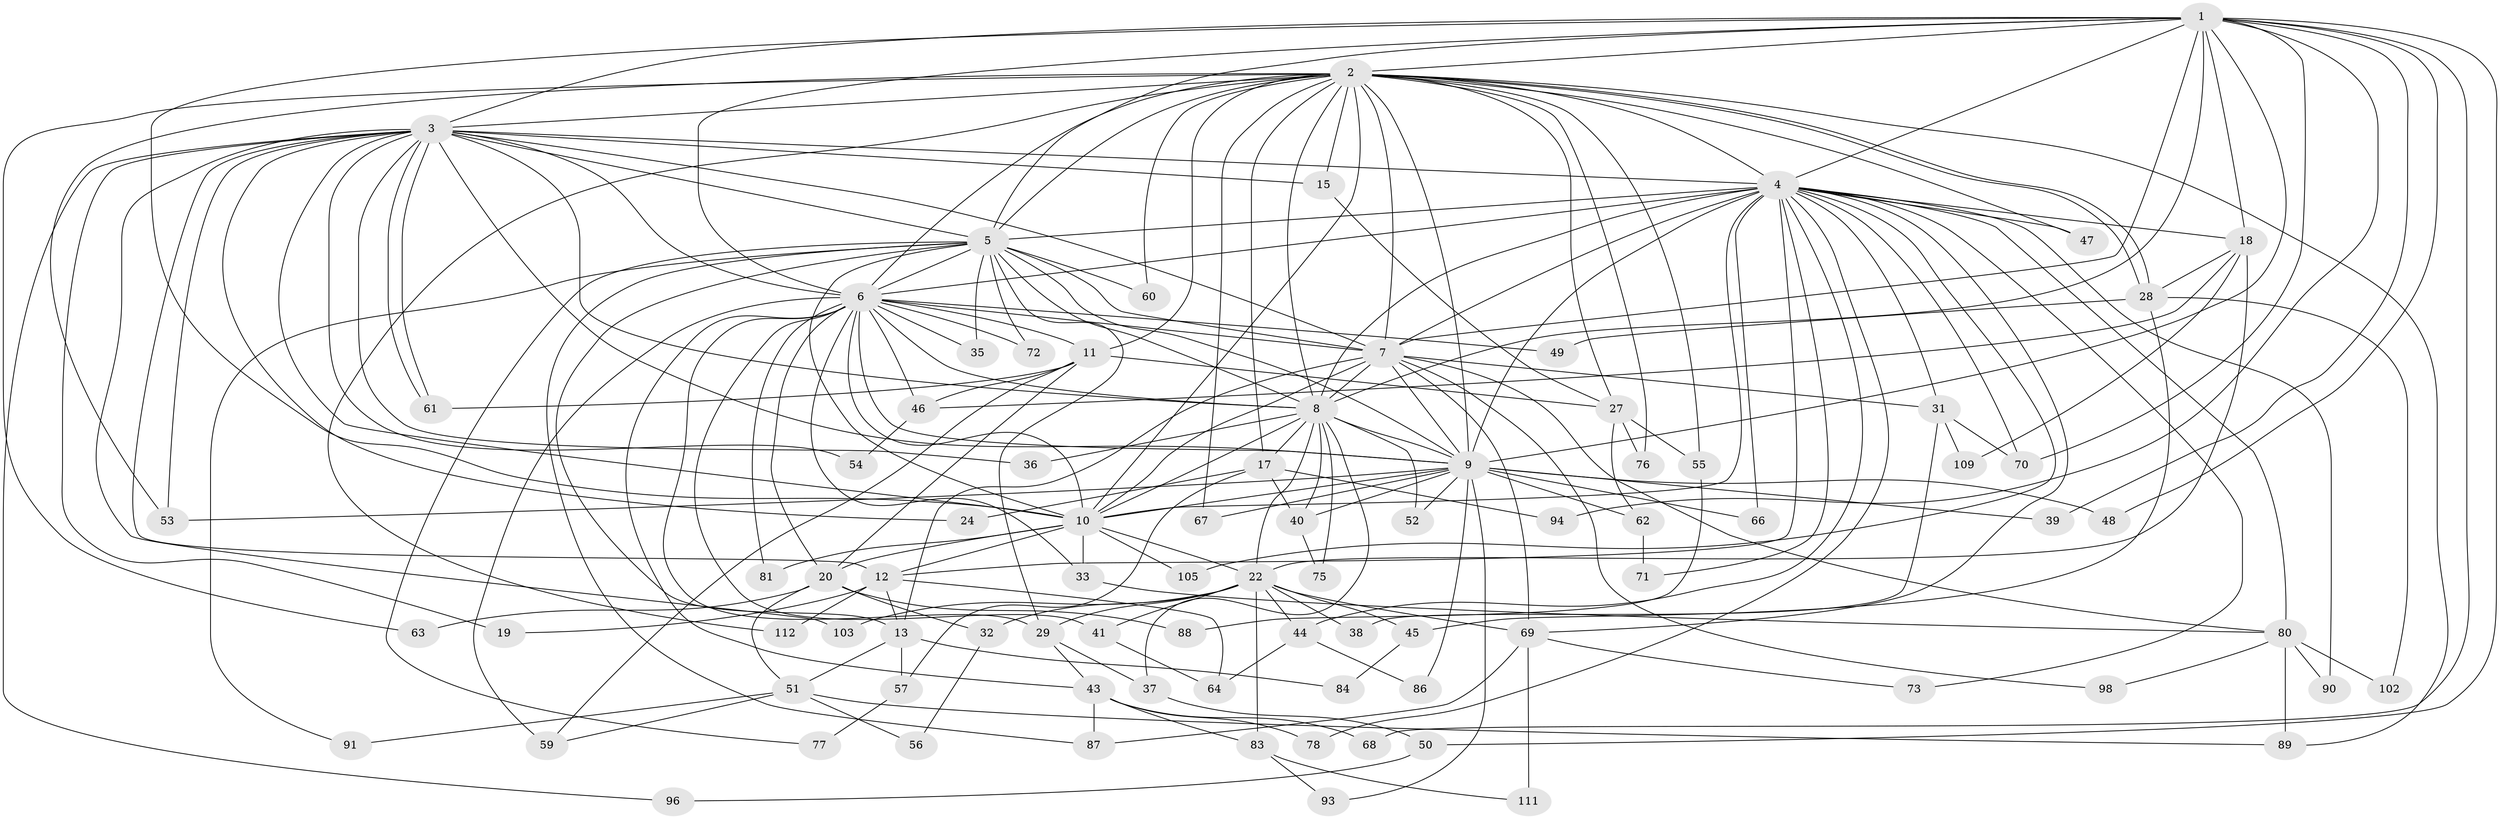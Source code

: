 // original degree distribution, {17: 0.008771929824561403, 26: 0.008771929824561403, 23: 0.017543859649122806, 19: 0.008771929824561403, 22: 0.008771929824561403, 15: 0.008771929824561403, 16: 0.017543859649122806, 20: 0.008771929824561403, 7: 0.03508771929824561, 6: 0.07017543859649122, 3: 0.21052631578947367, 4: 0.07017543859649122, 5: 0.008771929824561403, 2: 0.5087719298245614, 8: 0.008771929824561403}
// Generated by graph-tools (version 1.1) at 2025/11/02/27/25 16:11:03]
// undirected, 86 vertices, 215 edges
graph export_dot {
graph [start="1"]
  node [color=gray90,style=filled];
  1 [super="+107"];
  2 [super="+110"];
  3 [super="+26"];
  4 [super="+21"];
  5 [super="+23"];
  6 [super="+16"];
  7 [super="+95"];
  8 [super="+14"];
  9 [super="+25"];
  10 [super="+92"];
  11 [super="+114"];
  12;
  13 [super="+85"];
  15;
  17;
  18 [super="+99"];
  19;
  20 [super="+79"];
  22 [super="+30"];
  24;
  27 [super="+82"];
  28 [super="+34"];
  29 [super="+42"];
  31 [super="+101"];
  32;
  33;
  35;
  36;
  37;
  38;
  39;
  40 [super="+65"];
  41 [super="+58"];
  43 [super="+100"];
  44;
  45;
  46 [super="+104"];
  47;
  48;
  49;
  50;
  51 [super="+74"];
  52;
  53 [super="+106"];
  54;
  55;
  56;
  57;
  59;
  60;
  61;
  62;
  63;
  64 [super="+108"];
  66;
  67;
  68;
  69 [super="+97"];
  70;
  71;
  72;
  73;
  75;
  76;
  77;
  78;
  80 [super="+113"];
  81;
  83;
  84;
  86;
  87;
  88;
  89;
  90;
  91;
  93;
  94;
  96;
  98;
  102;
  103;
  105;
  109;
  111;
  112;
  1 -- 2;
  1 -- 3 [weight=2];
  1 -- 4;
  1 -- 5;
  1 -- 6;
  1 -- 7;
  1 -- 8;
  1 -- 9;
  1 -- 10;
  1 -- 18;
  1 -- 39;
  1 -- 48;
  1 -- 50;
  1 -- 68;
  1 -- 70;
  1 -- 94;
  2 -- 3;
  2 -- 4;
  2 -- 5 [weight=2];
  2 -- 6;
  2 -- 7;
  2 -- 8;
  2 -- 9;
  2 -- 10;
  2 -- 11;
  2 -- 15;
  2 -- 17;
  2 -- 27;
  2 -- 28 [weight=2];
  2 -- 28;
  2 -- 47;
  2 -- 55;
  2 -- 60;
  2 -- 63;
  2 -- 67;
  2 -- 76;
  2 -- 112;
  2 -- 89;
  2 -- 53;
  3 -- 4;
  3 -- 5;
  3 -- 6 [weight=2];
  3 -- 7 [weight=2];
  3 -- 8;
  3 -- 9;
  3 -- 10;
  3 -- 12;
  3 -- 15;
  3 -- 19;
  3 -- 24;
  3 -- 36;
  3 -- 53;
  3 -- 54;
  3 -- 61;
  3 -- 61;
  3 -- 96;
  3 -- 103;
  4 -- 5;
  4 -- 6;
  4 -- 7;
  4 -- 8 [weight=2];
  4 -- 9;
  4 -- 10 [weight=2];
  4 -- 18;
  4 -- 31;
  4 -- 44;
  4 -- 47;
  4 -- 66;
  4 -- 70;
  4 -- 71;
  4 -- 73;
  4 -- 78;
  4 -- 80;
  4 -- 90;
  4 -- 105;
  4 -- 69;
  4 -- 12;
  5 -- 6 [weight=2];
  5 -- 7;
  5 -- 8;
  5 -- 9;
  5 -- 10;
  5 -- 13;
  5 -- 29;
  5 -- 35;
  5 -- 60;
  5 -- 72;
  5 -- 77;
  5 -- 87;
  5 -- 91;
  6 -- 7;
  6 -- 8;
  6 -- 9;
  6 -- 10;
  6 -- 11;
  6 -- 33;
  6 -- 35;
  6 -- 41 [weight=2];
  6 -- 46;
  6 -- 49;
  6 -- 59;
  6 -- 72;
  6 -- 81;
  6 -- 43;
  6 -- 20;
  6 -- 29;
  7 -- 8;
  7 -- 9;
  7 -- 10;
  7 -- 31;
  7 -- 80;
  7 -- 98;
  7 -- 69;
  7 -- 13;
  8 -- 9;
  8 -- 10;
  8 -- 17;
  8 -- 37;
  8 -- 40;
  8 -- 52;
  8 -- 75;
  8 -- 22;
  8 -- 36;
  9 -- 10;
  9 -- 39;
  9 -- 48;
  9 -- 53;
  9 -- 62;
  9 -- 66;
  9 -- 67;
  9 -- 86;
  9 -- 93;
  9 -- 40;
  9 -- 52;
  10 -- 12;
  10 -- 20;
  10 -- 22;
  10 -- 33;
  10 -- 81;
  10 -- 105;
  11 -- 20;
  11 -- 59;
  11 -- 46;
  11 -- 61;
  11 -- 27;
  12 -- 13;
  12 -- 19;
  12 -- 64;
  12 -- 112;
  13 -- 51;
  13 -- 57;
  13 -- 84;
  15 -- 27;
  17 -- 24;
  17 -- 40;
  17 -- 57;
  17 -- 94;
  18 -- 22;
  18 -- 46;
  18 -- 28;
  18 -- 109;
  20 -- 32;
  20 -- 51;
  20 -- 63;
  20 -- 88;
  22 -- 29;
  22 -- 38;
  22 -- 103;
  22 -- 32;
  22 -- 69;
  22 -- 44;
  22 -- 45;
  22 -- 83;
  22 -- 41;
  27 -- 55;
  27 -- 62;
  27 -- 76;
  28 -- 45;
  28 -- 49;
  28 -- 102;
  29 -- 37;
  29 -- 43;
  31 -- 38;
  31 -- 109;
  31 -- 70;
  32 -- 56;
  33 -- 80;
  37 -- 50;
  40 -- 75;
  41 -- 64;
  43 -- 68;
  43 -- 78;
  43 -- 83;
  43 -- 87;
  44 -- 86;
  44 -- 64;
  45 -- 84;
  46 -- 54;
  50 -- 96;
  51 -- 56;
  51 -- 89;
  51 -- 91;
  51 -- 59;
  55 -- 88;
  57 -- 77;
  62 -- 71;
  69 -- 73;
  69 -- 87;
  69 -- 111;
  80 -- 89;
  80 -- 90;
  80 -- 98;
  80 -- 102;
  83 -- 93;
  83 -- 111;
}
